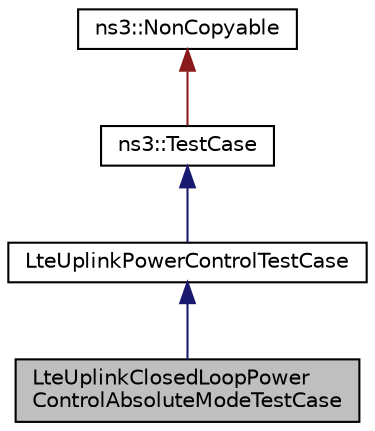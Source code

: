 digraph "LteUplinkClosedLoopPowerControlAbsoluteModeTestCase"
{
 // LATEX_PDF_SIZE
  edge [fontname="Helvetica",fontsize="10",labelfontname="Helvetica",labelfontsize="10"];
  node [fontname="Helvetica",fontsize="10",shape=record];
  Node1 [label="LteUplinkClosedLoopPower\lControlAbsoluteModeTestCase",height=0.2,width=0.4,color="black", fillcolor="grey75", style="filled", fontcolor="black",tooltip="Lte Uplink Closed Loop Power Control Absolute Mode Test Case."];
  Node2 -> Node1 [dir="back",color="midnightblue",fontsize="10",style="solid",fontname="Helvetica"];
  Node2 [label="LteUplinkPowerControlTestCase",height=0.2,width=0.4,color="black", fillcolor="white", style="filled",URL="$class_lte_uplink_power_control_test_case.html",tooltip="Lte Uplink Power Control Test Case."];
  Node3 -> Node2 [dir="back",color="midnightblue",fontsize="10",style="solid",fontname="Helvetica"];
  Node3 [label="ns3::TestCase",height=0.2,width=0.4,color="black", fillcolor="white", style="filled",URL="$classns3_1_1_test_case.html",tooltip="encapsulates test code"];
  Node4 -> Node3 [dir="back",color="firebrick4",fontsize="10",style="solid",fontname="Helvetica"];
  Node4 [label="ns3::NonCopyable",height=0.2,width=0.4,color="black", fillcolor="white", style="filled",URL="$classns3_1_1_non_copyable.html",tooltip="A base class for (non-Singleton) objects which shouldn't be copied."];
}
